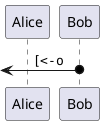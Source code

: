 {
  "sha1": "nm1vp2zev9rh9kz7ae7vj17li0w9d89",
  "insertion": {
    "when": "2024-06-04T17:28:38.835Z",
    "user": "plantuml@gmail.com"
  }
}
@startuml
participant Alice as a
participant Bob   as b

  [<-o b : ""  [<-o""
@enduml
